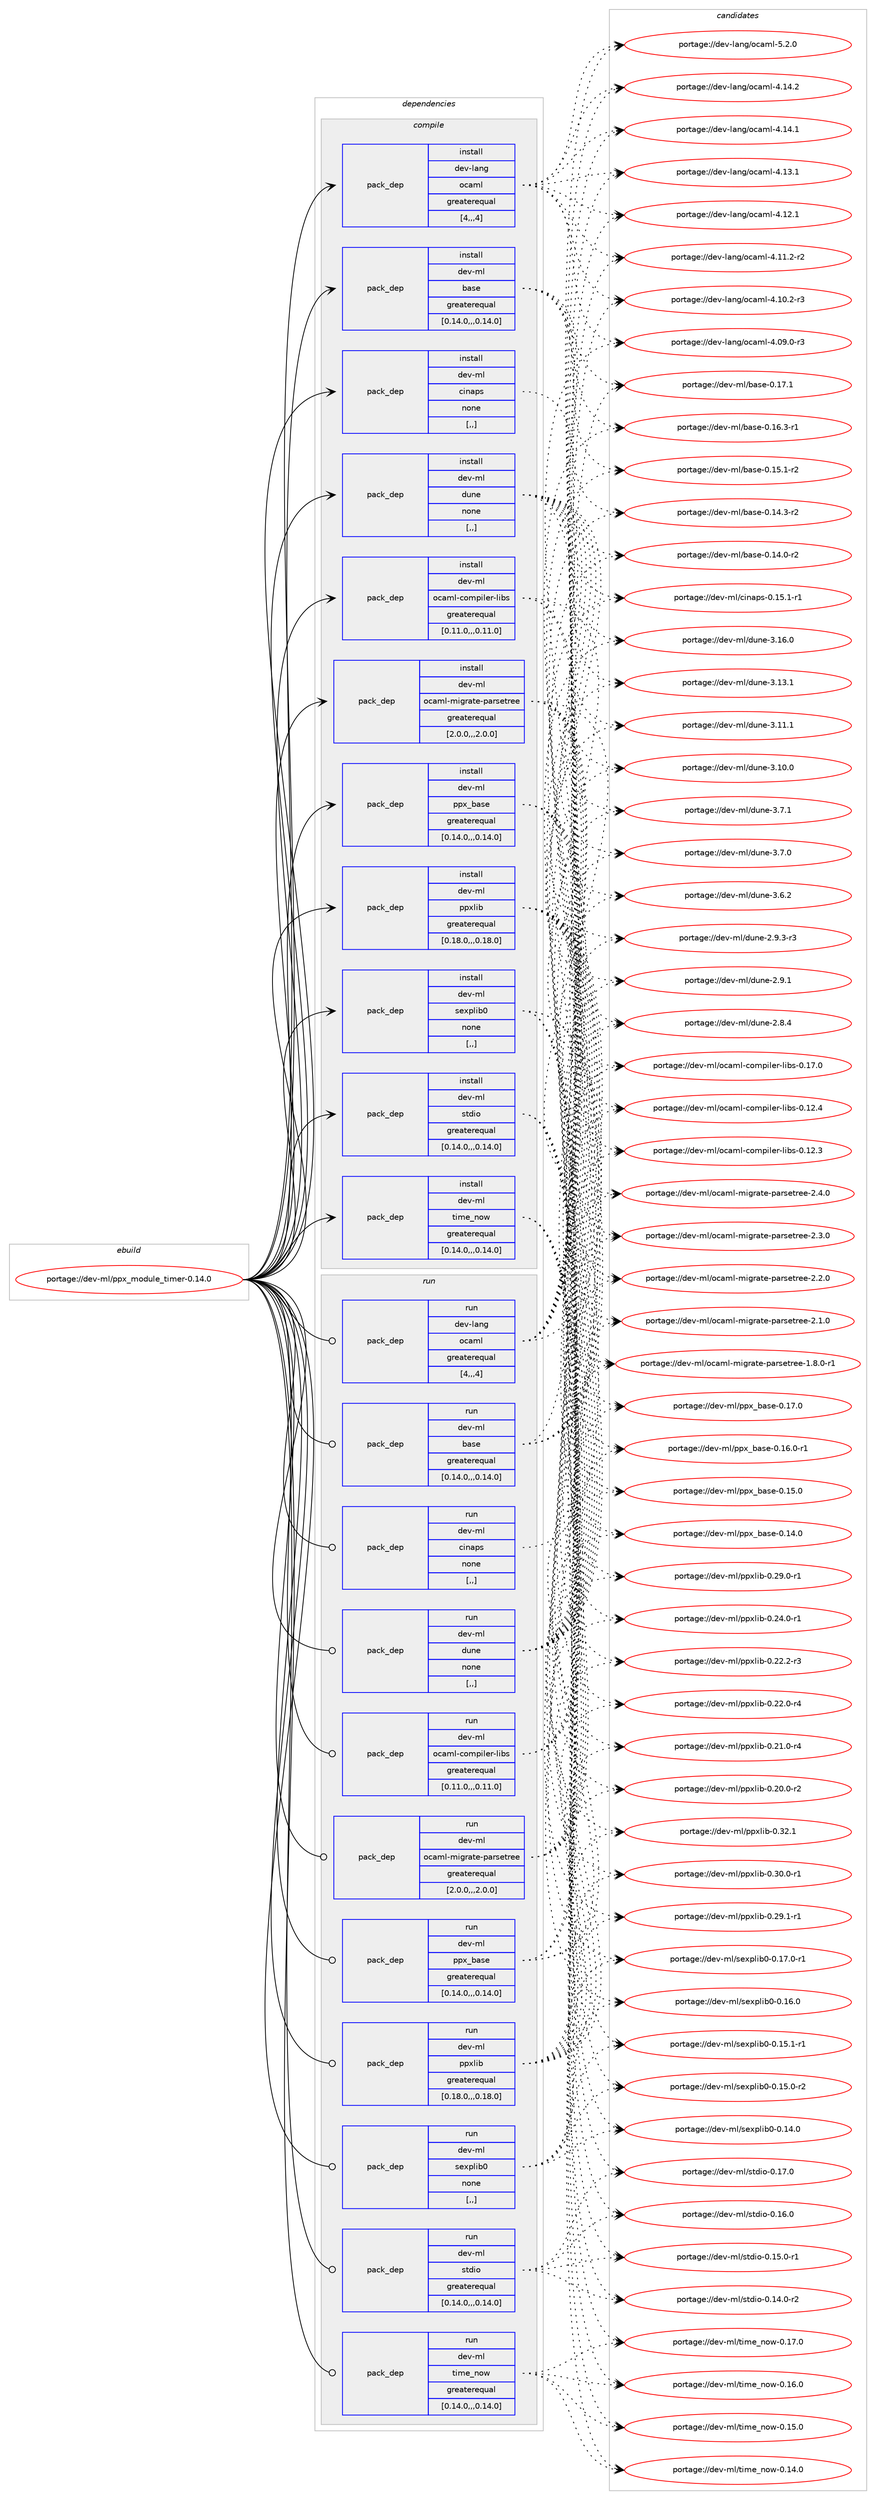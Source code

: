 digraph prolog {

# *************
# Graph options
# *************

newrank=true;
concentrate=true;
compound=true;
graph [rankdir=LR,fontname=Helvetica,fontsize=10,ranksep=1.5];#, ranksep=2.5, nodesep=0.2];
edge  [arrowhead=vee];
node  [fontname=Helvetica,fontsize=10];

# **********
# The ebuild
# **********

subgraph cluster_leftcol {
color=gray;
label=<<i>ebuild</i>>;
id [label="portage://dev-ml/ppx_module_timer-0.14.0", color=red, width=4, href="../dev-ml/ppx_module_timer-0.14.0.svg"];
}

# ****************
# The dependencies
# ****************

subgraph cluster_midcol {
color=gray;
label=<<i>dependencies</i>>;
subgraph cluster_compile {
fillcolor="#eeeeee";
style=filled;
label=<<i>compile</i>>;
subgraph pack92746 {
dependency123722 [label=<<TABLE BORDER="0" CELLBORDER="1" CELLSPACING="0" CELLPADDING="4" WIDTH="220"><TR><TD ROWSPAN="6" CELLPADDING="30">pack_dep</TD></TR><TR><TD WIDTH="110">install</TD></TR><TR><TD>dev-lang</TD></TR><TR><TD>ocaml</TD></TR><TR><TD>greaterequal</TD></TR><TR><TD>[4,,,4]</TD></TR></TABLE>>, shape=none, color=blue];
}
id:e -> dependency123722:w [weight=20,style="solid",arrowhead="vee"];
subgraph pack92747 {
dependency123723 [label=<<TABLE BORDER="0" CELLBORDER="1" CELLSPACING="0" CELLPADDING="4" WIDTH="220"><TR><TD ROWSPAN="6" CELLPADDING="30">pack_dep</TD></TR><TR><TD WIDTH="110">install</TD></TR><TR><TD>dev-ml</TD></TR><TR><TD>base</TD></TR><TR><TD>greaterequal</TD></TR><TR><TD>[0.14.0,,,0.14.0]</TD></TR></TABLE>>, shape=none, color=blue];
}
id:e -> dependency123723:w [weight=20,style="solid",arrowhead="vee"];
subgraph pack92748 {
dependency123724 [label=<<TABLE BORDER="0" CELLBORDER="1" CELLSPACING="0" CELLPADDING="4" WIDTH="220"><TR><TD ROWSPAN="6" CELLPADDING="30">pack_dep</TD></TR><TR><TD WIDTH="110">install</TD></TR><TR><TD>dev-ml</TD></TR><TR><TD>cinaps</TD></TR><TR><TD>none</TD></TR><TR><TD>[,,]</TD></TR></TABLE>>, shape=none, color=blue];
}
id:e -> dependency123724:w [weight=20,style="solid",arrowhead="vee"];
subgraph pack92749 {
dependency123725 [label=<<TABLE BORDER="0" CELLBORDER="1" CELLSPACING="0" CELLPADDING="4" WIDTH="220"><TR><TD ROWSPAN="6" CELLPADDING="30">pack_dep</TD></TR><TR><TD WIDTH="110">install</TD></TR><TR><TD>dev-ml</TD></TR><TR><TD>dune</TD></TR><TR><TD>none</TD></TR><TR><TD>[,,]</TD></TR></TABLE>>, shape=none, color=blue];
}
id:e -> dependency123725:w [weight=20,style="solid",arrowhead="vee"];
subgraph pack92750 {
dependency123726 [label=<<TABLE BORDER="0" CELLBORDER="1" CELLSPACING="0" CELLPADDING="4" WIDTH="220"><TR><TD ROWSPAN="6" CELLPADDING="30">pack_dep</TD></TR><TR><TD WIDTH="110">install</TD></TR><TR><TD>dev-ml</TD></TR><TR><TD>ocaml-compiler-libs</TD></TR><TR><TD>greaterequal</TD></TR><TR><TD>[0.11.0,,,0.11.0]</TD></TR></TABLE>>, shape=none, color=blue];
}
id:e -> dependency123726:w [weight=20,style="solid",arrowhead="vee"];
subgraph pack92751 {
dependency123727 [label=<<TABLE BORDER="0" CELLBORDER="1" CELLSPACING="0" CELLPADDING="4" WIDTH="220"><TR><TD ROWSPAN="6" CELLPADDING="30">pack_dep</TD></TR><TR><TD WIDTH="110">install</TD></TR><TR><TD>dev-ml</TD></TR><TR><TD>ocaml-migrate-parsetree</TD></TR><TR><TD>greaterequal</TD></TR><TR><TD>[2.0.0,,,2.0.0]</TD></TR></TABLE>>, shape=none, color=blue];
}
id:e -> dependency123727:w [weight=20,style="solid",arrowhead="vee"];
subgraph pack92752 {
dependency123728 [label=<<TABLE BORDER="0" CELLBORDER="1" CELLSPACING="0" CELLPADDING="4" WIDTH="220"><TR><TD ROWSPAN="6" CELLPADDING="30">pack_dep</TD></TR><TR><TD WIDTH="110">install</TD></TR><TR><TD>dev-ml</TD></TR><TR><TD>ppx_base</TD></TR><TR><TD>greaterequal</TD></TR><TR><TD>[0.14.0,,,0.14.0]</TD></TR></TABLE>>, shape=none, color=blue];
}
id:e -> dependency123728:w [weight=20,style="solid",arrowhead="vee"];
subgraph pack92753 {
dependency123729 [label=<<TABLE BORDER="0" CELLBORDER="1" CELLSPACING="0" CELLPADDING="4" WIDTH="220"><TR><TD ROWSPAN="6" CELLPADDING="30">pack_dep</TD></TR><TR><TD WIDTH="110">install</TD></TR><TR><TD>dev-ml</TD></TR><TR><TD>ppxlib</TD></TR><TR><TD>greaterequal</TD></TR><TR><TD>[0.18.0,,,0.18.0]</TD></TR></TABLE>>, shape=none, color=blue];
}
id:e -> dependency123729:w [weight=20,style="solid",arrowhead="vee"];
subgraph pack92754 {
dependency123730 [label=<<TABLE BORDER="0" CELLBORDER="1" CELLSPACING="0" CELLPADDING="4" WIDTH="220"><TR><TD ROWSPAN="6" CELLPADDING="30">pack_dep</TD></TR><TR><TD WIDTH="110">install</TD></TR><TR><TD>dev-ml</TD></TR><TR><TD>sexplib0</TD></TR><TR><TD>none</TD></TR><TR><TD>[,,]</TD></TR></TABLE>>, shape=none, color=blue];
}
id:e -> dependency123730:w [weight=20,style="solid",arrowhead="vee"];
subgraph pack92755 {
dependency123731 [label=<<TABLE BORDER="0" CELLBORDER="1" CELLSPACING="0" CELLPADDING="4" WIDTH="220"><TR><TD ROWSPAN="6" CELLPADDING="30">pack_dep</TD></TR><TR><TD WIDTH="110">install</TD></TR><TR><TD>dev-ml</TD></TR><TR><TD>stdio</TD></TR><TR><TD>greaterequal</TD></TR><TR><TD>[0.14.0,,,0.14.0]</TD></TR></TABLE>>, shape=none, color=blue];
}
id:e -> dependency123731:w [weight=20,style="solid",arrowhead="vee"];
subgraph pack92756 {
dependency123732 [label=<<TABLE BORDER="0" CELLBORDER="1" CELLSPACING="0" CELLPADDING="4" WIDTH="220"><TR><TD ROWSPAN="6" CELLPADDING="30">pack_dep</TD></TR><TR><TD WIDTH="110">install</TD></TR><TR><TD>dev-ml</TD></TR><TR><TD>time_now</TD></TR><TR><TD>greaterequal</TD></TR><TR><TD>[0.14.0,,,0.14.0]</TD></TR></TABLE>>, shape=none, color=blue];
}
id:e -> dependency123732:w [weight=20,style="solid",arrowhead="vee"];
}
subgraph cluster_compileandrun {
fillcolor="#eeeeee";
style=filled;
label=<<i>compile and run</i>>;
}
subgraph cluster_run {
fillcolor="#eeeeee";
style=filled;
label=<<i>run</i>>;
subgraph pack92757 {
dependency123733 [label=<<TABLE BORDER="0" CELLBORDER="1" CELLSPACING="0" CELLPADDING="4" WIDTH="220"><TR><TD ROWSPAN="6" CELLPADDING="30">pack_dep</TD></TR><TR><TD WIDTH="110">run</TD></TR><TR><TD>dev-lang</TD></TR><TR><TD>ocaml</TD></TR><TR><TD>greaterequal</TD></TR><TR><TD>[4,,,4]</TD></TR></TABLE>>, shape=none, color=blue];
}
id:e -> dependency123733:w [weight=20,style="solid",arrowhead="odot"];
subgraph pack92758 {
dependency123734 [label=<<TABLE BORDER="0" CELLBORDER="1" CELLSPACING="0" CELLPADDING="4" WIDTH="220"><TR><TD ROWSPAN="6" CELLPADDING="30">pack_dep</TD></TR><TR><TD WIDTH="110">run</TD></TR><TR><TD>dev-ml</TD></TR><TR><TD>base</TD></TR><TR><TD>greaterequal</TD></TR><TR><TD>[0.14.0,,,0.14.0]</TD></TR></TABLE>>, shape=none, color=blue];
}
id:e -> dependency123734:w [weight=20,style="solid",arrowhead="odot"];
subgraph pack92759 {
dependency123735 [label=<<TABLE BORDER="0" CELLBORDER="1" CELLSPACING="0" CELLPADDING="4" WIDTH="220"><TR><TD ROWSPAN="6" CELLPADDING="30">pack_dep</TD></TR><TR><TD WIDTH="110">run</TD></TR><TR><TD>dev-ml</TD></TR><TR><TD>cinaps</TD></TR><TR><TD>none</TD></TR><TR><TD>[,,]</TD></TR></TABLE>>, shape=none, color=blue];
}
id:e -> dependency123735:w [weight=20,style="solid",arrowhead="odot"];
subgraph pack92760 {
dependency123736 [label=<<TABLE BORDER="0" CELLBORDER="1" CELLSPACING="0" CELLPADDING="4" WIDTH="220"><TR><TD ROWSPAN="6" CELLPADDING="30">pack_dep</TD></TR><TR><TD WIDTH="110">run</TD></TR><TR><TD>dev-ml</TD></TR><TR><TD>dune</TD></TR><TR><TD>none</TD></TR><TR><TD>[,,]</TD></TR></TABLE>>, shape=none, color=blue];
}
id:e -> dependency123736:w [weight=20,style="solid",arrowhead="odot"];
subgraph pack92761 {
dependency123737 [label=<<TABLE BORDER="0" CELLBORDER="1" CELLSPACING="0" CELLPADDING="4" WIDTH="220"><TR><TD ROWSPAN="6" CELLPADDING="30">pack_dep</TD></TR><TR><TD WIDTH="110">run</TD></TR><TR><TD>dev-ml</TD></TR><TR><TD>ocaml-compiler-libs</TD></TR><TR><TD>greaterequal</TD></TR><TR><TD>[0.11.0,,,0.11.0]</TD></TR></TABLE>>, shape=none, color=blue];
}
id:e -> dependency123737:w [weight=20,style="solid",arrowhead="odot"];
subgraph pack92762 {
dependency123738 [label=<<TABLE BORDER="0" CELLBORDER="1" CELLSPACING="0" CELLPADDING="4" WIDTH="220"><TR><TD ROWSPAN="6" CELLPADDING="30">pack_dep</TD></TR><TR><TD WIDTH="110">run</TD></TR><TR><TD>dev-ml</TD></TR><TR><TD>ocaml-migrate-parsetree</TD></TR><TR><TD>greaterequal</TD></TR><TR><TD>[2.0.0,,,2.0.0]</TD></TR></TABLE>>, shape=none, color=blue];
}
id:e -> dependency123738:w [weight=20,style="solid",arrowhead="odot"];
subgraph pack92763 {
dependency123739 [label=<<TABLE BORDER="0" CELLBORDER="1" CELLSPACING="0" CELLPADDING="4" WIDTH="220"><TR><TD ROWSPAN="6" CELLPADDING="30">pack_dep</TD></TR><TR><TD WIDTH="110">run</TD></TR><TR><TD>dev-ml</TD></TR><TR><TD>ppx_base</TD></TR><TR><TD>greaterequal</TD></TR><TR><TD>[0.14.0,,,0.14.0]</TD></TR></TABLE>>, shape=none, color=blue];
}
id:e -> dependency123739:w [weight=20,style="solid",arrowhead="odot"];
subgraph pack92764 {
dependency123740 [label=<<TABLE BORDER="0" CELLBORDER="1" CELLSPACING="0" CELLPADDING="4" WIDTH="220"><TR><TD ROWSPAN="6" CELLPADDING="30">pack_dep</TD></TR><TR><TD WIDTH="110">run</TD></TR><TR><TD>dev-ml</TD></TR><TR><TD>ppxlib</TD></TR><TR><TD>greaterequal</TD></TR><TR><TD>[0.18.0,,,0.18.0]</TD></TR></TABLE>>, shape=none, color=blue];
}
id:e -> dependency123740:w [weight=20,style="solid",arrowhead="odot"];
subgraph pack92765 {
dependency123741 [label=<<TABLE BORDER="0" CELLBORDER="1" CELLSPACING="0" CELLPADDING="4" WIDTH="220"><TR><TD ROWSPAN="6" CELLPADDING="30">pack_dep</TD></TR><TR><TD WIDTH="110">run</TD></TR><TR><TD>dev-ml</TD></TR><TR><TD>sexplib0</TD></TR><TR><TD>none</TD></TR><TR><TD>[,,]</TD></TR></TABLE>>, shape=none, color=blue];
}
id:e -> dependency123741:w [weight=20,style="solid",arrowhead="odot"];
subgraph pack92766 {
dependency123742 [label=<<TABLE BORDER="0" CELLBORDER="1" CELLSPACING="0" CELLPADDING="4" WIDTH="220"><TR><TD ROWSPAN="6" CELLPADDING="30">pack_dep</TD></TR><TR><TD WIDTH="110">run</TD></TR><TR><TD>dev-ml</TD></TR><TR><TD>stdio</TD></TR><TR><TD>greaterequal</TD></TR><TR><TD>[0.14.0,,,0.14.0]</TD></TR></TABLE>>, shape=none, color=blue];
}
id:e -> dependency123742:w [weight=20,style="solid",arrowhead="odot"];
subgraph pack92767 {
dependency123743 [label=<<TABLE BORDER="0" CELLBORDER="1" CELLSPACING="0" CELLPADDING="4" WIDTH="220"><TR><TD ROWSPAN="6" CELLPADDING="30">pack_dep</TD></TR><TR><TD WIDTH="110">run</TD></TR><TR><TD>dev-ml</TD></TR><TR><TD>time_now</TD></TR><TR><TD>greaterequal</TD></TR><TR><TD>[0.14.0,,,0.14.0]</TD></TR></TABLE>>, shape=none, color=blue];
}
id:e -> dependency123743:w [weight=20,style="solid",arrowhead="odot"];
}
}

# **************
# The candidates
# **************

subgraph cluster_choices {
rank=same;
color=gray;
label=<<i>candidates</i>>;

subgraph choice92746 {
color=black;
nodesep=1;
choice1001011184510897110103471119997109108455346504648 [label="portage://dev-lang/ocaml-5.2.0", color=red, width=4,href="../dev-lang/ocaml-5.2.0.svg"];
choice100101118451089711010347111999710910845524649524650 [label="portage://dev-lang/ocaml-4.14.2", color=red, width=4,href="../dev-lang/ocaml-4.14.2.svg"];
choice100101118451089711010347111999710910845524649524649 [label="portage://dev-lang/ocaml-4.14.1", color=red, width=4,href="../dev-lang/ocaml-4.14.1.svg"];
choice100101118451089711010347111999710910845524649514649 [label="portage://dev-lang/ocaml-4.13.1", color=red, width=4,href="../dev-lang/ocaml-4.13.1.svg"];
choice100101118451089711010347111999710910845524649504649 [label="portage://dev-lang/ocaml-4.12.1", color=red, width=4,href="../dev-lang/ocaml-4.12.1.svg"];
choice1001011184510897110103471119997109108455246494946504511450 [label="portage://dev-lang/ocaml-4.11.2-r2", color=red, width=4,href="../dev-lang/ocaml-4.11.2-r2.svg"];
choice1001011184510897110103471119997109108455246494846504511451 [label="portage://dev-lang/ocaml-4.10.2-r3", color=red, width=4,href="../dev-lang/ocaml-4.10.2-r3.svg"];
choice1001011184510897110103471119997109108455246485746484511451 [label="portage://dev-lang/ocaml-4.09.0-r3", color=red, width=4,href="../dev-lang/ocaml-4.09.0-r3.svg"];
dependency123722:e -> choice1001011184510897110103471119997109108455346504648:w [style=dotted,weight="100"];
dependency123722:e -> choice100101118451089711010347111999710910845524649524650:w [style=dotted,weight="100"];
dependency123722:e -> choice100101118451089711010347111999710910845524649524649:w [style=dotted,weight="100"];
dependency123722:e -> choice100101118451089711010347111999710910845524649514649:w [style=dotted,weight="100"];
dependency123722:e -> choice100101118451089711010347111999710910845524649504649:w [style=dotted,weight="100"];
dependency123722:e -> choice1001011184510897110103471119997109108455246494946504511450:w [style=dotted,weight="100"];
dependency123722:e -> choice1001011184510897110103471119997109108455246494846504511451:w [style=dotted,weight="100"];
dependency123722:e -> choice1001011184510897110103471119997109108455246485746484511451:w [style=dotted,weight="100"];
}
subgraph choice92747 {
color=black;
nodesep=1;
choice1001011184510910847989711510145484649554649 [label="portage://dev-ml/base-0.17.1", color=red, width=4,href="../dev-ml/base-0.17.1.svg"];
choice10010111845109108479897115101454846495446514511449 [label="portage://dev-ml/base-0.16.3-r1", color=red, width=4,href="../dev-ml/base-0.16.3-r1.svg"];
choice10010111845109108479897115101454846495346494511450 [label="portage://dev-ml/base-0.15.1-r2", color=red, width=4,href="../dev-ml/base-0.15.1-r2.svg"];
choice10010111845109108479897115101454846495246514511450 [label="portage://dev-ml/base-0.14.3-r2", color=red, width=4,href="../dev-ml/base-0.14.3-r2.svg"];
choice10010111845109108479897115101454846495246484511450 [label="portage://dev-ml/base-0.14.0-r2", color=red, width=4,href="../dev-ml/base-0.14.0-r2.svg"];
dependency123723:e -> choice1001011184510910847989711510145484649554649:w [style=dotted,weight="100"];
dependency123723:e -> choice10010111845109108479897115101454846495446514511449:w [style=dotted,weight="100"];
dependency123723:e -> choice10010111845109108479897115101454846495346494511450:w [style=dotted,weight="100"];
dependency123723:e -> choice10010111845109108479897115101454846495246514511450:w [style=dotted,weight="100"];
dependency123723:e -> choice10010111845109108479897115101454846495246484511450:w [style=dotted,weight="100"];
}
subgraph choice92748 {
color=black;
nodesep=1;
choice10010111845109108479910511097112115454846495346494511449 [label="portage://dev-ml/cinaps-0.15.1-r1", color=red, width=4,href="../dev-ml/cinaps-0.15.1-r1.svg"];
dependency123724:e -> choice10010111845109108479910511097112115454846495346494511449:w [style=dotted,weight="100"];
}
subgraph choice92749 {
color=black;
nodesep=1;
choice100101118451091084710011711010145514649544648 [label="portage://dev-ml/dune-3.16.0", color=red, width=4,href="../dev-ml/dune-3.16.0.svg"];
choice100101118451091084710011711010145514649514649 [label="portage://dev-ml/dune-3.13.1", color=red, width=4,href="../dev-ml/dune-3.13.1.svg"];
choice100101118451091084710011711010145514649494649 [label="portage://dev-ml/dune-3.11.1", color=red, width=4,href="../dev-ml/dune-3.11.1.svg"];
choice100101118451091084710011711010145514649484648 [label="portage://dev-ml/dune-3.10.0", color=red, width=4,href="../dev-ml/dune-3.10.0.svg"];
choice1001011184510910847100117110101455146554649 [label="portage://dev-ml/dune-3.7.1", color=red, width=4,href="../dev-ml/dune-3.7.1.svg"];
choice1001011184510910847100117110101455146554648 [label="portage://dev-ml/dune-3.7.0", color=red, width=4,href="../dev-ml/dune-3.7.0.svg"];
choice1001011184510910847100117110101455146544650 [label="portage://dev-ml/dune-3.6.2", color=red, width=4,href="../dev-ml/dune-3.6.2.svg"];
choice10010111845109108471001171101014550465746514511451 [label="portage://dev-ml/dune-2.9.3-r3", color=red, width=4,href="../dev-ml/dune-2.9.3-r3.svg"];
choice1001011184510910847100117110101455046574649 [label="portage://dev-ml/dune-2.9.1", color=red, width=4,href="../dev-ml/dune-2.9.1.svg"];
choice1001011184510910847100117110101455046564652 [label="portage://dev-ml/dune-2.8.4", color=red, width=4,href="../dev-ml/dune-2.8.4.svg"];
dependency123725:e -> choice100101118451091084710011711010145514649544648:w [style=dotted,weight="100"];
dependency123725:e -> choice100101118451091084710011711010145514649514649:w [style=dotted,weight="100"];
dependency123725:e -> choice100101118451091084710011711010145514649494649:w [style=dotted,weight="100"];
dependency123725:e -> choice100101118451091084710011711010145514649484648:w [style=dotted,weight="100"];
dependency123725:e -> choice1001011184510910847100117110101455146554649:w [style=dotted,weight="100"];
dependency123725:e -> choice1001011184510910847100117110101455146554648:w [style=dotted,weight="100"];
dependency123725:e -> choice1001011184510910847100117110101455146544650:w [style=dotted,weight="100"];
dependency123725:e -> choice10010111845109108471001171101014550465746514511451:w [style=dotted,weight="100"];
dependency123725:e -> choice1001011184510910847100117110101455046574649:w [style=dotted,weight="100"];
dependency123725:e -> choice1001011184510910847100117110101455046564652:w [style=dotted,weight="100"];
}
subgraph choice92750 {
color=black;
nodesep=1;
choice100101118451091084711199971091084599111109112105108101114451081059811545484649554648 [label="portage://dev-ml/ocaml-compiler-libs-0.17.0", color=red, width=4,href="../dev-ml/ocaml-compiler-libs-0.17.0.svg"];
choice100101118451091084711199971091084599111109112105108101114451081059811545484649504652 [label="portage://dev-ml/ocaml-compiler-libs-0.12.4", color=red, width=4,href="../dev-ml/ocaml-compiler-libs-0.12.4.svg"];
choice100101118451091084711199971091084599111109112105108101114451081059811545484649504651 [label="portage://dev-ml/ocaml-compiler-libs-0.12.3", color=red, width=4,href="../dev-ml/ocaml-compiler-libs-0.12.3.svg"];
dependency123726:e -> choice100101118451091084711199971091084599111109112105108101114451081059811545484649554648:w [style=dotted,weight="100"];
dependency123726:e -> choice100101118451091084711199971091084599111109112105108101114451081059811545484649504652:w [style=dotted,weight="100"];
dependency123726:e -> choice100101118451091084711199971091084599111109112105108101114451081059811545484649504651:w [style=dotted,weight="100"];
}
subgraph choice92751 {
color=black;
nodesep=1;
choice1001011184510910847111999710910845109105103114971161014511297114115101116114101101455046524648 [label="portage://dev-ml/ocaml-migrate-parsetree-2.4.0", color=red, width=4,href="../dev-ml/ocaml-migrate-parsetree-2.4.0.svg"];
choice1001011184510910847111999710910845109105103114971161014511297114115101116114101101455046514648 [label="portage://dev-ml/ocaml-migrate-parsetree-2.3.0", color=red, width=4,href="../dev-ml/ocaml-migrate-parsetree-2.3.0.svg"];
choice1001011184510910847111999710910845109105103114971161014511297114115101116114101101455046504648 [label="portage://dev-ml/ocaml-migrate-parsetree-2.2.0", color=red, width=4,href="../dev-ml/ocaml-migrate-parsetree-2.2.0.svg"];
choice1001011184510910847111999710910845109105103114971161014511297114115101116114101101455046494648 [label="portage://dev-ml/ocaml-migrate-parsetree-2.1.0", color=red, width=4,href="../dev-ml/ocaml-migrate-parsetree-2.1.0.svg"];
choice10010111845109108471119997109108451091051031149711610145112971141151011161141011014549465646484511449 [label="portage://dev-ml/ocaml-migrate-parsetree-1.8.0-r1", color=red, width=4,href="../dev-ml/ocaml-migrate-parsetree-1.8.0-r1.svg"];
dependency123727:e -> choice1001011184510910847111999710910845109105103114971161014511297114115101116114101101455046524648:w [style=dotted,weight="100"];
dependency123727:e -> choice1001011184510910847111999710910845109105103114971161014511297114115101116114101101455046514648:w [style=dotted,weight="100"];
dependency123727:e -> choice1001011184510910847111999710910845109105103114971161014511297114115101116114101101455046504648:w [style=dotted,weight="100"];
dependency123727:e -> choice1001011184510910847111999710910845109105103114971161014511297114115101116114101101455046494648:w [style=dotted,weight="100"];
dependency123727:e -> choice10010111845109108471119997109108451091051031149711610145112971141151011161141011014549465646484511449:w [style=dotted,weight="100"];
}
subgraph choice92752 {
color=black;
nodesep=1;
choice100101118451091084711211212095989711510145484649554648 [label="portage://dev-ml/ppx_base-0.17.0", color=red, width=4,href="../dev-ml/ppx_base-0.17.0.svg"];
choice1001011184510910847112112120959897115101454846495446484511449 [label="portage://dev-ml/ppx_base-0.16.0-r1", color=red, width=4,href="../dev-ml/ppx_base-0.16.0-r1.svg"];
choice100101118451091084711211212095989711510145484649534648 [label="portage://dev-ml/ppx_base-0.15.0", color=red, width=4,href="../dev-ml/ppx_base-0.15.0.svg"];
choice100101118451091084711211212095989711510145484649524648 [label="portage://dev-ml/ppx_base-0.14.0", color=red, width=4,href="../dev-ml/ppx_base-0.14.0.svg"];
dependency123728:e -> choice100101118451091084711211212095989711510145484649554648:w [style=dotted,weight="100"];
dependency123728:e -> choice1001011184510910847112112120959897115101454846495446484511449:w [style=dotted,weight="100"];
dependency123728:e -> choice100101118451091084711211212095989711510145484649534648:w [style=dotted,weight="100"];
dependency123728:e -> choice100101118451091084711211212095989711510145484649524648:w [style=dotted,weight="100"];
}
subgraph choice92753 {
color=black;
nodesep=1;
choice10010111845109108471121121201081059845484651504649 [label="portage://dev-ml/ppxlib-0.32.1", color=red, width=4,href="../dev-ml/ppxlib-0.32.1.svg"];
choice100101118451091084711211212010810598454846514846484511449 [label="portage://dev-ml/ppxlib-0.30.0-r1", color=red, width=4,href="../dev-ml/ppxlib-0.30.0-r1.svg"];
choice100101118451091084711211212010810598454846505746494511449 [label="portage://dev-ml/ppxlib-0.29.1-r1", color=red, width=4,href="../dev-ml/ppxlib-0.29.1-r1.svg"];
choice100101118451091084711211212010810598454846505746484511449 [label="portage://dev-ml/ppxlib-0.29.0-r1", color=red, width=4,href="../dev-ml/ppxlib-0.29.0-r1.svg"];
choice100101118451091084711211212010810598454846505246484511449 [label="portage://dev-ml/ppxlib-0.24.0-r1", color=red, width=4,href="../dev-ml/ppxlib-0.24.0-r1.svg"];
choice100101118451091084711211212010810598454846505046504511451 [label="portage://dev-ml/ppxlib-0.22.2-r3", color=red, width=4,href="../dev-ml/ppxlib-0.22.2-r3.svg"];
choice100101118451091084711211212010810598454846505046484511452 [label="portage://dev-ml/ppxlib-0.22.0-r4", color=red, width=4,href="../dev-ml/ppxlib-0.22.0-r4.svg"];
choice100101118451091084711211212010810598454846504946484511452 [label="portage://dev-ml/ppxlib-0.21.0-r4", color=red, width=4,href="../dev-ml/ppxlib-0.21.0-r4.svg"];
choice100101118451091084711211212010810598454846504846484511450 [label="portage://dev-ml/ppxlib-0.20.0-r2", color=red, width=4,href="../dev-ml/ppxlib-0.20.0-r2.svg"];
dependency123729:e -> choice10010111845109108471121121201081059845484651504649:w [style=dotted,weight="100"];
dependency123729:e -> choice100101118451091084711211212010810598454846514846484511449:w [style=dotted,weight="100"];
dependency123729:e -> choice100101118451091084711211212010810598454846505746494511449:w [style=dotted,weight="100"];
dependency123729:e -> choice100101118451091084711211212010810598454846505746484511449:w [style=dotted,weight="100"];
dependency123729:e -> choice100101118451091084711211212010810598454846505246484511449:w [style=dotted,weight="100"];
dependency123729:e -> choice100101118451091084711211212010810598454846505046504511451:w [style=dotted,weight="100"];
dependency123729:e -> choice100101118451091084711211212010810598454846505046484511452:w [style=dotted,weight="100"];
dependency123729:e -> choice100101118451091084711211212010810598454846504946484511452:w [style=dotted,weight="100"];
dependency123729:e -> choice100101118451091084711211212010810598454846504846484511450:w [style=dotted,weight="100"];
}
subgraph choice92754 {
color=black;
nodesep=1;
choice10010111845109108471151011201121081059848454846495546484511449 [label="portage://dev-ml/sexplib0-0.17.0-r1", color=red, width=4,href="../dev-ml/sexplib0-0.17.0-r1.svg"];
choice1001011184510910847115101120112108105984845484649544648 [label="portage://dev-ml/sexplib0-0.16.0", color=red, width=4,href="../dev-ml/sexplib0-0.16.0.svg"];
choice10010111845109108471151011201121081059848454846495346494511449 [label="portage://dev-ml/sexplib0-0.15.1-r1", color=red, width=4,href="../dev-ml/sexplib0-0.15.1-r1.svg"];
choice10010111845109108471151011201121081059848454846495346484511450 [label="portage://dev-ml/sexplib0-0.15.0-r2", color=red, width=4,href="../dev-ml/sexplib0-0.15.0-r2.svg"];
choice1001011184510910847115101120112108105984845484649524648 [label="portage://dev-ml/sexplib0-0.14.0", color=red, width=4,href="../dev-ml/sexplib0-0.14.0.svg"];
dependency123730:e -> choice10010111845109108471151011201121081059848454846495546484511449:w [style=dotted,weight="100"];
dependency123730:e -> choice1001011184510910847115101120112108105984845484649544648:w [style=dotted,weight="100"];
dependency123730:e -> choice10010111845109108471151011201121081059848454846495346494511449:w [style=dotted,weight="100"];
dependency123730:e -> choice10010111845109108471151011201121081059848454846495346484511450:w [style=dotted,weight="100"];
dependency123730:e -> choice1001011184510910847115101120112108105984845484649524648:w [style=dotted,weight="100"];
}
subgraph choice92755 {
color=black;
nodesep=1;
choice100101118451091084711511610010511145484649554648 [label="portage://dev-ml/stdio-0.17.0", color=red, width=4,href="../dev-ml/stdio-0.17.0.svg"];
choice100101118451091084711511610010511145484649544648 [label="portage://dev-ml/stdio-0.16.0", color=red, width=4,href="../dev-ml/stdio-0.16.0.svg"];
choice1001011184510910847115116100105111454846495346484511449 [label="portage://dev-ml/stdio-0.15.0-r1", color=red, width=4,href="../dev-ml/stdio-0.15.0-r1.svg"];
choice1001011184510910847115116100105111454846495246484511450 [label="portage://dev-ml/stdio-0.14.0-r2", color=red, width=4,href="../dev-ml/stdio-0.14.0-r2.svg"];
dependency123731:e -> choice100101118451091084711511610010511145484649554648:w [style=dotted,weight="100"];
dependency123731:e -> choice100101118451091084711511610010511145484649544648:w [style=dotted,weight="100"];
dependency123731:e -> choice1001011184510910847115116100105111454846495346484511449:w [style=dotted,weight="100"];
dependency123731:e -> choice1001011184510910847115116100105111454846495246484511450:w [style=dotted,weight="100"];
}
subgraph choice92756 {
color=black;
nodesep=1;
choice10010111845109108471161051091019511011111945484649554648 [label="portage://dev-ml/time_now-0.17.0", color=red, width=4,href="../dev-ml/time_now-0.17.0.svg"];
choice10010111845109108471161051091019511011111945484649544648 [label="portage://dev-ml/time_now-0.16.0", color=red, width=4,href="../dev-ml/time_now-0.16.0.svg"];
choice10010111845109108471161051091019511011111945484649534648 [label="portage://dev-ml/time_now-0.15.0", color=red, width=4,href="../dev-ml/time_now-0.15.0.svg"];
choice10010111845109108471161051091019511011111945484649524648 [label="portage://dev-ml/time_now-0.14.0", color=red, width=4,href="../dev-ml/time_now-0.14.0.svg"];
dependency123732:e -> choice10010111845109108471161051091019511011111945484649554648:w [style=dotted,weight="100"];
dependency123732:e -> choice10010111845109108471161051091019511011111945484649544648:w [style=dotted,weight="100"];
dependency123732:e -> choice10010111845109108471161051091019511011111945484649534648:w [style=dotted,weight="100"];
dependency123732:e -> choice10010111845109108471161051091019511011111945484649524648:w [style=dotted,weight="100"];
}
subgraph choice92757 {
color=black;
nodesep=1;
choice1001011184510897110103471119997109108455346504648 [label="portage://dev-lang/ocaml-5.2.0", color=red, width=4,href="../dev-lang/ocaml-5.2.0.svg"];
choice100101118451089711010347111999710910845524649524650 [label="portage://dev-lang/ocaml-4.14.2", color=red, width=4,href="../dev-lang/ocaml-4.14.2.svg"];
choice100101118451089711010347111999710910845524649524649 [label="portage://dev-lang/ocaml-4.14.1", color=red, width=4,href="../dev-lang/ocaml-4.14.1.svg"];
choice100101118451089711010347111999710910845524649514649 [label="portage://dev-lang/ocaml-4.13.1", color=red, width=4,href="../dev-lang/ocaml-4.13.1.svg"];
choice100101118451089711010347111999710910845524649504649 [label="portage://dev-lang/ocaml-4.12.1", color=red, width=4,href="../dev-lang/ocaml-4.12.1.svg"];
choice1001011184510897110103471119997109108455246494946504511450 [label="portage://dev-lang/ocaml-4.11.2-r2", color=red, width=4,href="../dev-lang/ocaml-4.11.2-r2.svg"];
choice1001011184510897110103471119997109108455246494846504511451 [label="portage://dev-lang/ocaml-4.10.2-r3", color=red, width=4,href="../dev-lang/ocaml-4.10.2-r3.svg"];
choice1001011184510897110103471119997109108455246485746484511451 [label="portage://dev-lang/ocaml-4.09.0-r3", color=red, width=4,href="../dev-lang/ocaml-4.09.0-r3.svg"];
dependency123733:e -> choice1001011184510897110103471119997109108455346504648:w [style=dotted,weight="100"];
dependency123733:e -> choice100101118451089711010347111999710910845524649524650:w [style=dotted,weight="100"];
dependency123733:e -> choice100101118451089711010347111999710910845524649524649:w [style=dotted,weight="100"];
dependency123733:e -> choice100101118451089711010347111999710910845524649514649:w [style=dotted,weight="100"];
dependency123733:e -> choice100101118451089711010347111999710910845524649504649:w [style=dotted,weight="100"];
dependency123733:e -> choice1001011184510897110103471119997109108455246494946504511450:w [style=dotted,weight="100"];
dependency123733:e -> choice1001011184510897110103471119997109108455246494846504511451:w [style=dotted,weight="100"];
dependency123733:e -> choice1001011184510897110103471119997109108455246485746484511451:w [style=dotted,weight="100"];
}
subgraph choice92758 {
color=black;
nodesep=1;
choice1001011184510910847989711510145484649554649 [label="portage://dev-ml/base-0.17.1", color=red, width=4,href="../dev-ml/base-0.17.1.svg"];
choice10010111845109108479897115101454846495446514511449 [label="portage://dev-ml/base-0.16.3-r1", color=red, width=4,href="../dev-ml/base-0.16.3-r1.svg"];
choice10010111845109108479897115101454846495346494511450 [label="portage://dev-ml/base-0.15.1-r2", color=red, width=4,href="../dev-ml/base-0.15.1-r2.svg"];
choice10010111845109108479897115101454846495246514511450 [label="portage://dev-ml/base-0.14.3-r2", color=red, width=4,href="../dev-ml/base-0.14.3-r2.svg"];
choice10010111845109108479897115101454846495246484511450 [label="portage://dev-ml/base-0.14.0-r2", color=red, width=4,href="../dev-ml/base-0.14.0-r2.svg"];
dependency123734:e -> choice1001011184510910847989711510145484649554649:w [style=dotted,weight="100"];
dependency123734:e -> choice10010111845109108479897115101454846495446514511449:w [style=dotted,weight="100"];
dependency123734:e -> choice10010111845109108479897115101454846495346494511450:w [style=dotted,weight="100"];
dependency123734:e -> choice10010111845109108479897115101454846495246514511450:w [style=dotted,weight="100"];
dependency123734:e -> choice10010111845109108479897115101454846495246484511450:w [style=dotted,weight="100"];
}
subgraph choice92759 {
color=black;
nodesep=1;
choice10010111845109108479910511097112115454846495346494511449 [label="portage://dev-ml/cinaps-0.15.1-r1", color=red, width=4,href="../dev-ml/cinaps-0.15.1-r1.svg"];
dependency123735:e -> choice10010111845109108479910511097112115454846495346494511449:w [style=dotted,weight="100"];
}
subgraph choice92760 {
color=black;
nodesep=1;
choice100101118451091084710011711010145514649544648 [label="portage://dev-ml/dune-3.16.0", color=red, width=4,href="../dev-ml/dune-3.16.0.svg"];
choice100101118451091084710011711010145514649514649 [label="portage://dev-ml/dune-3.13.1", color=red, width=4,href="../dev-ml/dune-3.13.1.svg"];
choice100101118451091084710011711010145514649494649 [label="portage://dev-ml/dune-3.11.1", color=red, width=4,href="../dev-ml/dune-3.11.1.svg"];
choice100101118451091084710011711010145514649484648 [label="portage://dev-ml/dune-3.10.0", color=red, width=4,href="../dev-ml/dune-3.10.0.svg"];
choice1001011184510910847100117110101455146554649 [label="portage://dev-ml/dune-3.7.1", color=red, width=4,href="../dev-ml/dune-3.7.1.svg"];
choice1001011184510910847100117110101455146554648 [label="portage://dev-ml/dune-3.7.0", color=red, width=4,href="../dev-ml/dune-3.7.0.svg"];
choice1001011184510910847100117110101455146544650 [label="portage://dev-ml/dune-3.6.2", color=red, width=4,href="../dev-ml/dune-3.6.2.svg"];
choice10010111845109108471001171101014550465746514511451 [label="portage://dev-ml/dune-2.9.3-r3", color=red, width=4,href="../dev-ml/dune-2.9.3-r3.svg"];
choice1001011184510910847100117110101455046574649 [label="portage://dev-ml/dune-2.9.1", color=red, width=4,href="../dev-ml/dune-2.9.1.svg"];
choice1001011184510910847100117110101455046564652 [label="portage://dev-ml/dune-2.8.4", color=red, width=4,href="../dev-ml/dune-2.8.4.svg"];
dependency123736:e -> choice100101118451091084710011711010145514649544648:w [style=dotted,weight="100"];
dependency123736:e -> choice100101118451091084710011711010145514649514649:w [style=dotted,weight="100"];
dependency123736:e -> choice100101118451091084710011711010145514649494649:w [style=dotted,weight="100"];
dependency123736:e -> choice100101118451091084710011711010145514649484648:w [style=dotted,weight="100"];
dependency123736:e -> choice1001011184510910847100117110101455146554649:w [style=dotted,weight="100"];
dependency123736:e -> choice1001011184510910847100117110101455146554648:w [style=dotted,weight="100"];
dependency123736:e -> choice1001011184510910847100117110101455146544650:w [style=dotted,weight="100"];
dependency123736:e -> choice10010111845109108471001171101014550465746514511451:w [style=dotted,weight="100"];
dependency123736:e -> choice1001011184510910847100117110101455046574649:w [style=dotted,weight="100"];
dependency123736:e -> choice1001011184510910847100117110101455046564652:w [style=dotted,weight="100"];
}
subgraph choice92761 {
color=black;
nodesep=1;
choice100101118451091084711199971091084599111109112105108101114451081059811545484649554648 [label="portage://dev-ml/ocaml-compiler-libs-0.17.0", color=red, width=4,href="../dev-ml/ocaml-compiler-libs-0.17.0.svg"];
choice100101118451091084711199971091084599111109112105108101114451081059811545484649504652 [label="portage://dev-ml/ocaml-compiler-libs-0.12.4", color=red, width=4,href="../dev-ml/ocaml-compiler-libs-0.12.4.svg"];
choice100101118451091084711199971091084599111109112105108101114451081059811545484649504651 [label="portage://dev-ml/ocaml-compiler-libs-0.12.3", color=red, width=4,href="../dev-ml/ocaml-compiler-libs-0.12.3.svg"];
dependency123737:e -> choice100101118451091084711199971091084599111109112105108101114451081059811545484649554648:w [style=dotted,weight="100"];
dependency123737:e -> choice100101118451091084711199971091084599111109112105108101114451081059811545484649504652:w [style=dotted,weight="100"];
dependency123737:e -> choice100101118451091084711199971091084599111109112105108101114451081059811545484649504651:w [style=dotted,weight="100"];
}
subgraph choice92762 {
color=black;
nodesep=1;
choice1001011184510910847111999710910845109105103114971161014511297114115101116114101101455046524648 [label="portage://dev-ml/ocaml-migrate-parsetree-2.4.0", color=red, width=4,href="../dev-ml/ocaml-migrate-parsetree-2.4.0.svg"];
choice1001011184510910847111999710910845109105103114971161014511297114115101116114101101455046514648 [label="portage://dev-ml/ocaml-migrate-parsetree-2.3.0", color=red, width=4,href="../dev-ml/ocaml-migrate-parsetree-2.3.0.svg"];
choice1001011184510910847111999710910845109105103114971161014511297114115101116114101101455046504648 [label="portage://dev-ml/ocaml-migrate-parsetree-2.2.0", color=red, width=4,href="../dev-ml/ocaml-migrate-parsetree-2.2.0.svg"];
choice1001011184510910847111999710910845109105103114971161014511297114115101116114101101455046494648 [label="portage://dev-ml/ocaml-migrate-parsetree-2.1.0", color=red, width=4,href="../dev-ml/ocaml-migrate-parsetree-2.1.0.svg"];
choice10010111845109108471119997109108451091051031149711610145112971141151011161141011014549465646484511449 [label="portage://dev-ml/ocaml-migrate-parsetree-1.8.0-r1", color=red, width=4,href="../dev-ml/ocaml-migrate-parsetree-1.8.0-r1.svg"];
dependency123738:e -> choice1001011184510910847111999710910845109105103114971161014511297114115101116114101101455046524648:w [style=dotted,weight="100"];
dependency123738:e -> choice1001011184510910847111999710910845109105103114971161014511297114115101116114101101455046514648:w [style=dotted,weight="100"];
dependency123738:e -> choice1001011184510910847111999710910845109105103114971161014511297114115101116114101101455046504648:w [style=dotted,weight="100"];
dependency123738:e -> choice1001011184510910847111999710910845109105103114971161014511297114115101116114101101455046494648:w [style=dotted,weight="100"];
dependency123738:e -> choice10010111845109108471119997109108451091051031149711610145112971141151011161141011014549465646484511449:w [style=dotted,weight="100"];
}
subgraph choice92763 {
color=black;
nodesep=1;
choice100101118451091084711211212095989711510145484649554648 [label="portage://dev-ml/ppx_base-0.17.0", color=red, width=4,href="../dev-ml/ppx_base-0.17.0.svg"];
choice1001011184510910847112112120959897115101454846495446484511449 [label="portage://dev-ml/ppx_base-0.16.0-r1", color=red, width=4,href="../dev-ml/ppx_base-0.16.0-r1.svg"];
choice100101118451091084711211212095989711510145484649534648 [label="portage://dev-ml/ppx_base-0.15.0", color=red, width=4,href="../dev-ml/ppx_base-0.15.0.svg"];
choice100101118451091084711211212095989711510145484649524648 [label="portage://dev-ml/ppx_base-0.14.0", color=red, width=4,href="../dev-ml/ppx_base-0.14.0.svg"];
dependency123739:e -> choice100101118451091084711211212095989711510145484649554648:w [style=dotted,weight="100"];
dependency123739:e -> choice1001011184510910847112112120959897115101454846495446484511449:w [style=dotted,weight="100"];
dependency123739:e -> choice100101118451091084711211212095989711510145484649534648:w [style=dotted,weight="100"];
dependency123739:e -> choice100101118451091084711211212095989711510145484649524648:w [style=dotted,weight="100"];
}
subgraph choice92764 {
color=black;
nodesep=1;
choice10010111845109108471121121201081059845484651504649 [label="portage://dev-ml/ppxlib-0.32.1", color=red, width=4,href="../dev-ml/ppxlib-0.32.1.svg"];
choice100101118451091084711211212010810598454846514846484511449 [label="portage://dev-ml/ppxlib-0.30.0-r1", color=red, width=4,href="../dev-ml/ppxlib-0.30.0-r1.svg"];
choice100101118451091084711211212010810598454846505746494511449 [label="portage://dev-ml/ppxlib-0.29.1-r1", color=red, width=4,href="../dev-ml/ppxlib-0.29.1-r1.svg"];
choice100101118451091084711211212010810598454846505746484511449 [label="portage://dev-ml/ppxlib-0.29.0-r1", color=red, width=4,href="../dev-ml/ppxlib-0.29.0-r1.svg"];
choice100101118451091084711211212010810598454846505246484511449 [label="portage://dev-ml/ppxlib-0.24.0-r1", color=red, width=4,href="../dev-ml/ppxlib-0.24.0-r1.svg"];
choice100101118451091084711211212010810598454846505046504511451 [label="portage://dev-ml/ppxlib-0.22.2-r3", color=red, width=4,href="../dev-ml/ppxlib-0.22.2-r3.svg"];
choice100101118451091084711211212010810598454846505046484511452 [label="portage://dev-ml/ppxlib-0.22.0-r4", color=red, width=4,href="../dev-ml/ppxlib-0.22.0-r4.svg"];
choice100101118451091084711211212010810598454846504946484511452 [label="portage://dev-ml/ppxlib-0.21.0-r4", color=red, width=4,href="../dev-ml/ppxlib-0.21.0-r4.svg"];
choice100101118451091084711211212010810598454846504846484511450 [label="portage://dev-ml/ppxlib-0.20.0-r2", color=red, width=4,href="../dev-ml/ppxlib-0.20.0-r2.svg"];
dependency123740:e -> choice10010111845109108471121121201081059845484651504649:w [style=dotted,weight="100"];
dependency123740:e -> choice100101118451091084711211212010810598454846514846484511449:w [style=dotted,weight="100"];
dependency123740:e -> choice100101118451091084711211212010810598454846505746494511449:w [style=dotted,weight="100"];
dependency123740:e -> choice100101118451091084711211212010810598454846505746484511449:w [style=dotted,weight="100"];
dependency123740:e -> choice100101118451091084711211212010810598454846505246484511449:w [style=dotted,weight="100"];
dependency123740:e -> choice100101118451091084711211212010810598454846505046504511451:w [style=dotted,weight="100"];
dependency123740:e -> choice100101118451091084711211212010810598454846505046484511452:w [style=dotted,weight="100"];
dependency123740:e -> choice100101118451091084711211212010810598454846504946484511452:w [style=dotted,weight="100"];
dependency123740:e -> choice100101118451091084711211212010810598454846504846484511450:w [style=dotted,weight="100"];
}
subgraph choice92765 {
color=black;
nodesep=1;
choice10010111845109108471151011201121081059848454846495546484511449 [label="portage://dev-ml/sexplib0-0.17.0-r1", color=red, width=4,href="../dev-ml/sexplib0-0.17.0-r1.svg"];
choice1001011184510910847115101120112108105984845484649544648 [label="portage://dev-ml/sexplib0-0.16.0", color=red, width=4,href="../dev-ml/sexplib0-0.16.0.svg"];
choice10010111845109108471151011201121081059848454846495346494511449 [label="portage://dev-ml/sexplib0-0.15.1-r1", color=red, width=4,href="../dev-ml/sexplib0-0.15.1-r1.svg"];
choice10010111845109108471151011201121081059848454846495346484511450 [label="portage://dev-ml/sexplib0-0.15.0-r2", color=red, width=4,href="../dev-ml/sexplib0-0.15.0-r2.svg"];
choice1001011184510910847115101120112108105984845484649524648 [label="portage://dev-ml/sexplib0-0.14.0", color=red, width=4,href="../dev-ml/sexplib0-0.14.0.svg"];
dependency123741:e -> choice10010111845109108471151011201121081059848454846495546484511449:w [style=dotted,weight="100"];
dependency123741:e -> choice1001011184510910847115101120112108105984845484649544648:w [style=dotted,weight="100"];
dependency123741:e -> choice10010111845109108471151011201121081059848454846495346494511449:w [style=dotted,weight="100"];
dependency123741:e -> choice10010111845109108471151011201121081059848454846495346484511450:w [style=dotted,weight="100"];
dependency123741:e -> choice1001011184510910847115101120112108105984845484649524648:w [style=dotted,weight="100"];
}
subgraph choice92766 {
color=black;
nodesep=1;
choice100101118451091084711511610010511145484649554648 [label="portage://dev-ml/stdio-0.17.0", color=red, width=4,href="../dev-ml/stdio-0.17.0.svg"];
choice100101118451091084711511610010511145484649544648 [label="portage://dev-ml/stdio-0.16.0", color=red, width=4,href="../dev-ml/stdio-0.16.0.svg"];
choice1001011184510910847115116100105111454846495346484511449 [label="portage://dev-ml/stdio-0.15.0-r1", color=red, width=4,href="../dev-ml/stdio-0.15.0-r1.svg"];
choice1001011184510910847115116100105111454846495246484511450 [label="portage://dev-ml/stdio-0.14.0-r2", color=red, width=4,href="../dev-ml/stdio-0.14.0-r2.svg"];
dependency123742:e -> choice100101118451091084711511610010511145484649554648:w [style=dotted,weight="100"];
dependency123742:e -> choice100101118451091084711511610010511145484649544648:w [style=dotted,weight="100"];
dependency123742:e -> choice1001011184510910847115116100105111454846495346484511449:w [style=dotted,weight="100"];
dependency123742:e -> choice1001011184510910847115116100105111454846495246484511450:w [style=dotted,weight="100"];
}
subgraph choice92767 {
color=black;
nodesep=1;
choice10010111845109108471161051091019511011111945484649554648 [label="portage://dev-ml/time_now-0.17.0", color=red, width=4,href="../dev-ml/time_now-0.17.0.svg"];
choice10010111845109108471161051091019511011111945484649544648 [label="portage://dev-ml/time_now-0.16.0", color=red, width=4,href="../dev-ml/time_now-0.16.0.svg"];
choice10010111845109108471161051091019511011111945484649534648 [label="portage://dev-ml/time_now-0.15.0", color=red, width=4,href="../dev-ml/time_now-0.15.0.svg"];
choice10010111845109108471161051091019511011111945484649524648 [label="portage://dev-ml/time_now-0.14.0", color=red, width=4,href="../dev-ml/time_now-0.14.0.svg"];
dependency123743:e -> choice10010111845109108471161051091019511011111945484649554648:w [style=dotted,weight="100"];
dependency123743:e -> choice10010111845109108471161051091019511011111945484649544648:w [style=dotted,weight="100"];
dependency123743:e -> choice10010111845109108471161051091019511011111945484649534648:w [style=dotted,weight="100"];
dependency123743:e -> choice10010111845109108471161051091019511011111945484649524648:w [style=dotted,weight="100"];
}
}

}
